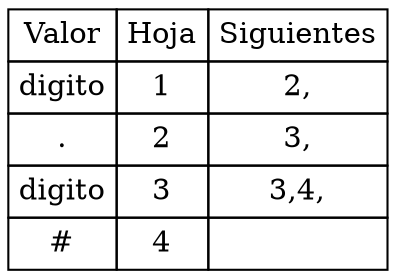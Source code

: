digraph html { 
abc [shape=none, margin=0, label=< 
<TABLE BORDER="0" CELLBORDER="1" CELLSPACING="0" CELLPADDING="4">
<TR><TD>Valor</TD><TD>Hoja</TD><TD>Siguientes</TD></TR>
<TR>
<TD>digito</TD><TD>1</TD><TD>2,</TD>
</TR>
<TR>
<TD>.</TD><TD>2</TD><TD>3,</TD>
</TR>
<TR>
<TD>digito</TD><TD>3</TD><TD>3,4,</TD>
</TR>
<TR>
<TD>#</TD><TD>4</TD><TD></TD>
</TR>    </TABLE>>];
}
